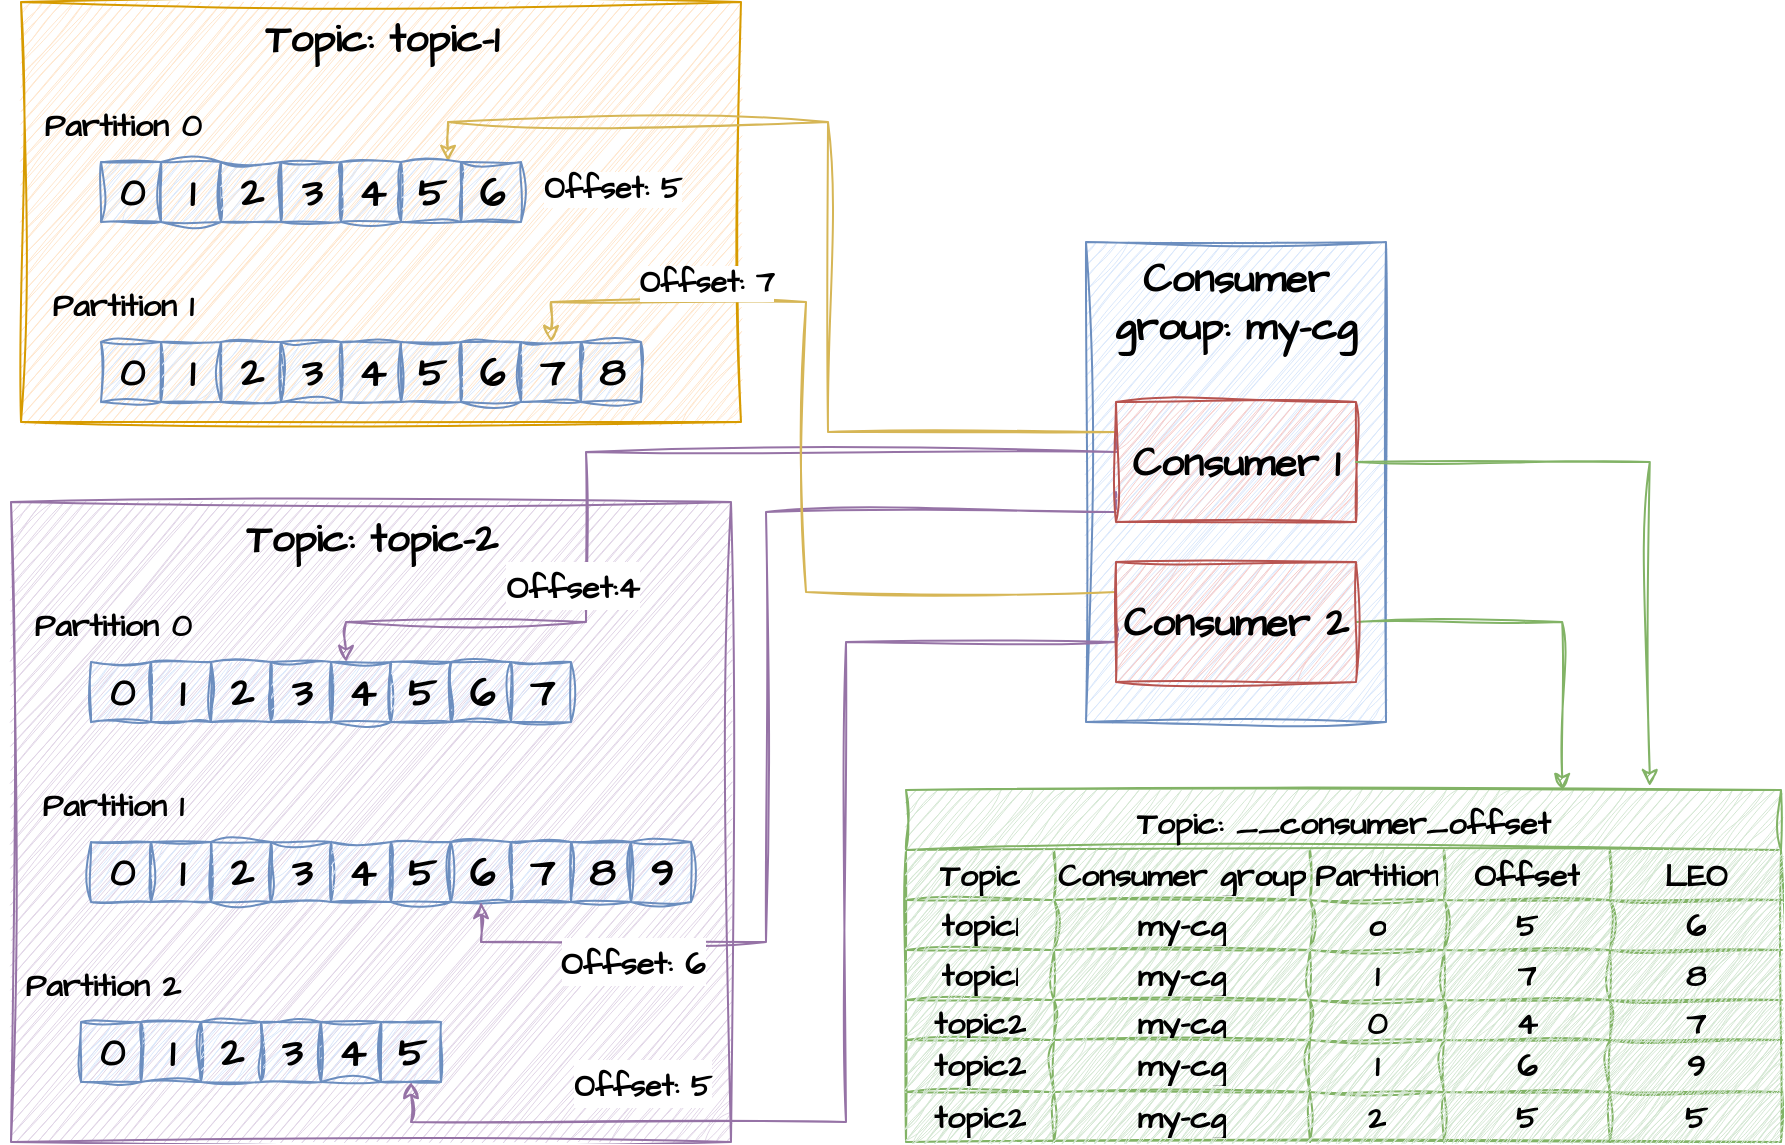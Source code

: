<mxfile version="22.0.0" type="device">
  <diagram name="Page-1" id="8maun3OdnB9sEVC38zEk">
    <mxGraphModel dx="2074" dy="1196" grid="1" gridSize="10" guides="1" tooltips="1" connect="1" arrows="1" fold="1" page="1" pageScale="1" pageWidth="827" pageHeight="1169" math="0" shadow="0">
      <root>
        <mxCell id="0" />
        <mxCell id="1" parent="0" />
        <mxCell id="EnYXdJwvCg1pcY_ZYm-A-79" value="&lt;b&gt;Topic: topic-1&lt;/b&gt;" style="rounded=0;whiteSpace=wrap;html=1;sketch=1;hachureGap=4;jiggle=2;curveFitting=1;fontFamily=Architects Daughter;fontSource=https%3A%2F%2Ffonts.googleapis.com%2Fcss%3Ffamily%3DArchitects%2BDaughter;fontSize=20;fillColor=#ffe6cc;strokeColor=#d79b00;verticalAlign=top;" parent="1" vertex="1">
          <mxGeometry x="67.5" y="10" width="360" height="210" as="geometry" />
        </mxCell>
        <mxCell id="EnYXdJwvCg1pcY_ZYm-A-47" value="&lt;b&gt;Topic: topic-2&lt;/b&gt;" style="rounded=0;whiteSpace=wrap;html=1;sketch=1;hachureGap=4;jiggle=2;curveFitting=1;fontFamily=Architects Daughter;fontSource=https%3A%2F%2Ffonts.googleapis.com%2Fcss%3Ffamily%3DArchitects%2BDaughter;fontSize=20;fillColor=#e1d5e7;strokeColor=#9673a6;verticalAlign=top;" parent="1" vertex="1">
          <mxGeometry x="62.5" y="260" width="360" height="320" as="geometry" />
        </mxCell>
        <mxCell id="EnYXdJwvCg1pcY_ZYm-A-1" value="0" style="rounded=0;whiteSpace=wrap;html=1;sketch=1;hachureGap=4;jiggle=2;curveFitting=1;fontFamily=Architects Daughter;fontSource=https%3A%2F%2Ffonts.googleapis.com%2Fcss%3Ffamily%3DArchitects%2BDaughter;fontSize=20;fontStyle=1;fillColor=#dae8fc;strokeColor=#6c8ebf;" parent="1" vertex="1">
          <mxGeometry x="102.5" y="340" width="30" height="30" as="geometry" />
        </mxCell>
        <mxCell id="EnYXdJwvCg1pcY_ZYm-A-2" value="1" style="rounded=0;whiteSpace=wrap;html=1;sketch=1;hachureGap=4;jiggle=2;curveFitting=1;fontFamily=Architects Daughter;fontSource=https%3A%2F%2Ffonts.googleapis.com%2Fcss%3Ffamily%3DArchitects%2BDaughter;fontSize=20;fontStyle=1;fillColor=#dae8fc;strokeColor=#6c8ebf;" parent="1" vertex="1">
          <mxGeometry x="132.5" y="340" width="30" height="30" as="geometry" />
        </mxCell>
        <mxCell id="EnYXdJwvCg1pcY_ZYm-A-3" value="2" style="rounded=0;whiteSpace=wrap;html=1;sketch=1;hachureGap=4;jiggle=2;curveFitting=1;fontFamily=Architects Daughter;fontSource=https%3A%2F%2Ffonts.googleapis.com%2Fcss%3Ffamily%3DArchitects%2BDaughter;fontSize=20;fontStyle=1;fillColor=#dae8fc;strokeColor=#6c8ebf;" parent="1" vertex="1">
          <mxGeometry x="162.5" y="340" width="30" height="30" as="geometry" />
        </mxCell>
        <mxCell id="EnYXdJwvCg1pcY_ZYm-A-4" value="3" style="rounded=0;whiteSpace=wrap;html=1;sketch=1;hachureGap=4;jiggle=2;curveFitting=1;fontFamily=Architects Daughter;fontSource=https%3A%2F%2Ffonts.googleapis.com%2Fcss%3Ffamily%3DArchitects%2BDaughter;fontSize=20;fontStyle=1;fillColor=#dae8fc;strokeColor=#6c8ebf;" parent="1" vertex="1">
          <mxGeometry x="192.5" y="340" width="30" height="30" as="geometry" />
        </mxCell>
        <mxCell id="EnYXdJwvCg1pcY_ZYm-A-5" value="4" style="rounded=0;whiteSpace=wrap;html=1;sketch=1;hachureGap=4;jiggle=2;curveFitting=1;fontFamily=Architects Daughter;fontSource=https%3A%2F%2Ffonts.googleapis.com%2Fcss%3Ffamily%3DArchitects%2BDaughter;fontSize=20;fontStyle=1;fillColor=#dae8fc;strokeColor=#6c8ebf;" parent="1" vertex="1">
          <mxGeometry x="222.5" y="340" width="30" height="30" as="geometry" />
        </mxCell>
        <mxCell id="EnYXdJwvCg1pcY_ZYm-A-6" value="5" style="rounded=0;whiteSpace=wrap;html=1;sketch=1;hachureGap=4;jiggle=2;curveFitting=1;fontFamily=Architects Daughter;fontSource=https%3A%2F%2Ffonts.googleapis.com%2Fcss%3Ffamily%3DArchitects%2BDaughter;fontSize=20;fontStyle=1;fillColor=#dae8fc;strokeColor=#6c8ebf;" parent="1" vertex="1">
          <mxGeometry x="252.5" y="340" width="30" height="30" as="geometry" />
        </mxCell>
        <mxCell id="EnYXdJwvCg1pcY_ZYm-A-7" value="6" style="rounded=0;whiteSpace=wrap;html=1;sketch=1;hachureGap=4;jiggle=2;curveFitting=1;fontFamily=Architects Daughter;fontSource=https%3A%2F%2Ffonts.googleapis.com%2Fcss%3Ffamily%3DArchitects%2BDaughter;fontSize=20;fontStyle=1;fillColor=#dae8fc;strokeColor=#6c8ebf;" parent="1" vertex="1">
          <mxGeometry x="282.5" y="340" width="30" height="30" as="geometry" />
        </mxCell>
        <mxCell id="EnYXdJwvCg1pcY_ZYm-A-8" value="7" style="rounded=0;whiteSpace=wrap;html=1;sketch=1;hachureGap=4;jiggle=2;curveFitting=1;fontFamily=Architects Daughter;fontSource=https%3A%2F%2Ffonts.googleapis.com%2Fcss%3Ffamily%3DArchitects%2BDaughter;fontSize=20;fontStyle=1;fillColor=#dae8fc;strokeColor=#6c8ebf;" parent="1" vertex="1">
          <mxGeometry x="312.5" y="340" width="30" height="30" as="geometry" />
        </mxCell>
        <mxCell id="EnYXdJwvCg1pcY_ZYm-A-9" value="&lt;font style=&quot;font-size: 16px;&quot;&gt;&lt;b&gt;Partition 0&lt;/b&gt;&lt;/font&gt;" style="text;html=1;align=center;verticalAlign=middle;resizable=0;points=[];autosize=1;strokeColor=none;fillColor=none;fontSize=20;fontFamily=Architects Daughter;" parent="1" vertex="1">
          <mxGeometry x="62.5" y="300" width="100" height="40" as="geometry" />
        </mxCell>
        <mxCell id="EnYXdJwvCg1pcY_ZYm-A-10" value="0" style="rounded=0;whiteSpace=wrap;html=1;sketch=1;hachureGap=4;jiggle=2;curveFitting=1;fontFamily=Architects Daughter;fontSource=https%3A%2F%2Ffonts.googleapis.com%2Fcss%3Ffamily%3DArchitects%2BDaughter;fontSize=20;fontStyle=1;fillColor=#dae8fc;strokeColor=#6c8ebf;" parent="1" vertex="1">
          <mxGeometry x="102.5" y="430" width="30" height="30" as="geometry" />
        </mxCell>
        <mxCell id="EnYXdJwvCg1pcY_ZYm-A-11" value="1" style="rounded=0;whiteSpace=wrap;html=1;sketch=1;hachureGap=4;jiggle=2;curveFitting=1;fontFamily=Architects Daughter;fontSource=https%3A%2F%2Ffonts.googleapis.com%2Fcss%3Ffamily%3DArchitects%2BDaughter;fontSize=20;fontStyle=1;fillColor=#dae8fc;strokeColor=#6c8ebf;" parent="1" vertex="1">
          <mxGeometry x="132.5" y="430" width="30" height="30" as="geometry" />
        </mxCell>
        <mxCell id="EnYXdJwvCg1pcY_ZYm-A-12" value="2" style="rounded=0;whiteSpace=wrap;html=1;sketch=1;hachureGap=4;jiggle=2;curveFitting=1;fontFamily=Architects Daughter;fontSource=https%3A%2F%2Ffonts.googleapis.com%2Fcss%3Ffamily%3DArchitects%2BDaughter;fontSize=20;fontStyle=1;fillColor=#dae8fc;strokeColor=#6c8ebf;" parent="1" vertex="1">
          <mxGeometry x="162.5" y="430" width="30" height="30" as="geometry" />
        </mxCell>
        <mxCell id="EnYXdJwvCg1pcY_ZYm-A-13" value="3" style="rounded=0;whiteSpace=wrap;html=1;sketch=1;hachureGap=4;jiggle=2;curveFitting=1;fontFamily=Architects Daughter;fontSource=https%3A%2F%2Ffonts.googleapis.com%2Fcss%3Ffamily%3DArchitects%2BDaughter;fontSize=20;fontStyle=1;fillColor=#dae8fc;strokeColor=#6c8ebf;" parent="1" vertex="1">
          <mxGeometry x="192.5" y="430" width="30" height="30" as="geometry" />
        </mxCell>
        <mxCell id="EnYXdJwvCg1pcY_ZYm-A-14" value="4" style="rounded=0;whiteSpace=wrap;html=1;sketch=1;hachureGap=4;jiggle=2;curveFitting=1;fontFamily=Architects Daughter;fontSource=https%3A%2F%2Ffonts.googleapis.com%2Fcss%3Ffamily%3DArchitects%2BDaughter;fontSize=20;fontStyle=1;fillColor=#dae8fc;strokeColor=#6c8ebf;" parent="1" vertex="1">
          <mxGeometry x="222.5" y="430" width="30" height="30" as="geometry" />
        </mxCell>
        <mxCell id="EnYXdJwvCg1pcY_ZYm-A-15" value="5" style="rounded=0;whiteSpace=wrap;html=1;sketch=1;hachureGap=4;jiggle=2;curveFitting=1;fontFamily=Architects Daughter;fontSource=https%3A%2F%2Ffonts.googleapis.com%2Fcss%3Ffamily%3DArchitects%2BDaughter;fontSize=20;fontStyle=1;fillColor=#dae8fc;strokeColor=#6c8ebf;" parent="1" vertex="1">
          <mxGeometry x="252.5" y="430" width="30" height="30" as="geometry" />
        </mxCell>
        <mxCell id="EnYXdJwvCg1pcY_ZYm-A-16" value="6" style="rounded=0;whiteSpace=wrap;html=1;sketch=1;hachureGap=4;jiggle=2;curveFitting=1;fontFamily=Architects Daughter;fontSource=https%3A%2F%2Ffonts.googleapis.com%2Fcss%3Ffamily%3DArchitects%2BDaughter;fontSize=20;fontStyle=1;fillColor=#dae8fc;strokeColor=#6c8ebf;" parent="1" vertex="1">
          <mxGeometry x="282.5" y="430" width="30" height="30" as="geometry" />
        </mxCell>
        <mxCell id="EnYXdJwvCg1pcY_ZYm-A-17" value="7" style="rounded=0;whiteSpace=wrap;html=1;sketch=1;hachureGap=4;jiggle=2;curveFitting=1;fontFamily=Architects Daughter;fontSource=https%3A%2F%2Ffonts.googleapis.com%2Fcss%3Ffamily%3DArchitects%2BDaughter;fontSize=20;fontStyle=1;fillColor=#dae8fc;strokeColor=#6c8ebf;" parent="1" vertex="1">
          <mxGeometry x="312.5" y="430" width="30" height="30" as="geometry" />
        </mxCell>
        <mxCell id="EnYXdJwvCg1pcY_ZYm-A-18" value="&lt;font style=&quot;font-size: 16px;&quot;&gt;&lt;b&gt;Partition 1&lt;/b&gt;&lt;/font&gt;" style="text;html=1;align=center;verticalAlign=middle;resizable=0;points=[];autosize=1;strokeColor=none;fillColor=none;fontSize=20;fontFamily=Architects Daughter;" parent="1" vertex="1">
          <mxGeometry x="67.5" y="390" width="90" height="40" as="geometry" />
        </mxCell>
        <mxCell id="EnYXdJwvCg1pcY_ZYm-A-28" value="8" style="rounded=0;whiteSpace=wrap;html=1;sketch=1;hachureGap=4;jiggle=2;curveFitting=1;fontFamily=Architects Daughter;fontSource=https%3A%2F%2Ffonts.googleapis.com%2Fcss%3Ffamily%3DArchitects%2BDaughter;fontSize=20;fontStyle=1;fillColor=#dae8fc;strokeColor=#6c8ebf;" parent="1" vertex="1">
          <mxGeometry x="342.5" y="430" width="30" height="30" as="geometry" />
        </mxCell>
        <mxCell id="EnYXdJwvCg1pcY_ZYm-A-29" value="9" style="rounded=0;whiteSpace=wrap;html=1;sketch=1;hachureGap=4;jiggle=2;curveFitting=1;fontFamily=Architects Daughter;fontSource=https%3A%2F%2Ffonts.googleapis.com%2Fcss%3Ffamily%3DArchitects%2BDaughter;fontSize=20;fontStyle=1;fillColor=#dae8fc;strokeColor=#6c8ebf;" parent="1" vertex="1">
          <mxGeometry x="372.5" y="430" width="30" height="30" as="geometry" />
        </mxCell>
        <mxCell id="EnYXdJwvCg1pcY_ZYm-A-30" value="0" style="rounded=0;whiteSpace=wrap;html=1;sketch=1;hachureGap=4;jiggle=2;curveFitting=1;fontFamily=Architects Daughter;fontSource=https%3A%2F%2Ffonts.googleapis.com%2Fcss%3Ffamily%3DArchitects%2BDaughter;fontSize=20;fontStyle=1;fillColor=#dae8fc;strokeColor=#6c8ebf;" parent="1" vertex="1">
          <mxGeometry x="97.5" y="520" width="30" height="30" as="geometry" />
        </mxCell>
        <mxCell id="EnYXdJwvCg1pcY_ZYm-A-31" value="1" style="rounded=0;whiteSpace=wrap;html=1;sketch=1;hachureGap=4;jiggle=2;curveFitting=1;fontFamily=Architects Daughter;fontSource=https%3A%2F%2Ffonts.googleapis.com%2Fcss%3Ffamily%3DArchitects%2BDaughter;fontSize=20;fontStyle=1;fillColor=#dae8fc;strokeColor=#6c8ebf;" parent="1" vertex="1">
          <mxGeometry x="127.5" y="520" width="30" height="30" as="geometry" />
        </mxCell>
        <mxCell id="EnYXdJwvCg1pcY_ZYm-A-32" value="2" style="rounded=0;whiteSpace=wrap;html=1;sketch=1;hachureGap=4;jiggle=2;curveFitting=1;fontFamily=Architects Daughter;fontSource=https%3A%2F%2Ffonts.googleapis.com%2Fcss%3Ffamily%3DArchitects%2BDaughter;fontSize=20;fontStyle=1;fillColor=#dae8fc;strokeColor=#6c8ebf;" parent="1" vertex="1">
          <mxGeometry x="157.5" y="520" width="30" height="30" as="geometry" />
        </mxCell>
        <mxCell id="EnYXdJwvCg1pcY_ZYm-A-33" value="3" style="rounded=0;whiteSpace=wrap;html=1;sketch=1;hachureGap=4;jiggle=2;curveFitting=1;fontFamily=Architects Daughter;fontSource=https%3A%2F%2Ffonts.googleapis.com%2Fcss%3Ffamily%3DArchitects%2BDaughter;fontSize=20;fontStyle=1;fillColor=#dae8fc;strokeColor=#6c8ebf;" parent="1" vertex="1">
          <mxGeometry x="187.5" y="520" width="30" height="30" as="geometry" />
        </mxCell>
        <mxCell id="EnYXdJwvCg1pcY_ZYm-A-34" value="4" style="rounded=0;whiteSpace=wrap;html=1;sketch=1;hachureGap=4;jiggle=2;curveFitting=1;fontFamily=Architects Daughter;fontSource=https%3A%2F%2Ffonts.googleapis.com%2Fcss%3Ffamily%3DArchitects%2BDaughter;fontSize=20;fontStyle=1;fillColor=#dae8fc;strokeColor=#6c8ebf;" parent="1" vertex="1">
          <mxGeometry x="217.5" y="520" width="30" height="30" as="geometry" />
        </mxCell>
        <mxCell id="EnYXdJwvCg1pcY_ZYm-A-35" value="5" style="rounded=0;whiteSpace=wrap;html=1;sketch=1;hachureGap=4;jiggle=2;curveFitting=1;fontFamily=Architects Daughter;fontSource=https%3A%2F%2Ffonts.googleapis.com%2Fcss%3Ffamily%3DArchitects%2BDaughter;fontSize=20;fontStyle=1;fillColor=#dae8fc;strokeColor=#6c8ebf;" parent="1" vertex="1">
          <mxGeometry x="247.5" y="520" width="30" height="30" as="geometry" />
        </mxCell>
        <mxCell id="EnYXdJwvCg1pcY_ZYm-A-38" value="&lt;font style=&quot;font-size: 16px;&quot;&gt;&lt;b&gt;Partition 2&lt;/b&gt;&lt;/font&gt;" style="text;html=1;align=center;verticalAlign=middle;resizable=0;points=[];autosize=1;strokeColor=none;fillColor=none;fontSize=20;fontFamily=Architects Daughter;" parent="1" vertex="1">
          <mxGeometry x="57.5" y="480" width="100" height="40" as="geometry" />
        </mxCell>
        <mxCell id="EnYXdJwvCg1pcY_ZYm-A-41" value="&lt;b&gt;&lt;font style=&quot;font-size: 20px;&quot;&gt;Consumer group: my-cg&lt;/font&gt;&lt;/b&gt;" style="rounded=0;whiteSpace=wrap;html=1;sketch=1;hachureGap=4;jiggle=2;curveFitting=1;fontFamily=Architects Daughter;fontSource=https%3A%2F%2Ffonts.googleapis.com%2Fcss%3Ffamily%3DArchitects%2BDaughter;fontSize=20;fillColor=#dae8fc;strokeColor=#6c8ebf;verticalAlign=top;" parent="1" vertex="1">
          <mxGeometry x="600" y="130" width="150" height="240" as="geometry" />
        </mxCell>
        <mxCell id="EnYXdJwvCg1pcY_ZYm-A-44" style="edgeStyle=orthogonalEdgeStyle;rounded=0;sketch=1;hachureGap=4;jiggle=2;curveFitting=1;orthogonalLoop=1;jettySize=auto;html=1;exitX=0;exitY=0.25;exitDx=0;exitDy=0;entryX=0.25;entryY=0;entryDx=0;entryDy=0;fontFamily=Architects Daughter;fontSource=https%3A%2F%2Ffonts.googleapis.com%2Fcss%3Ffamily%3DArchitects%2BDaughter;fontSize=16;fillColor=#e1d5e7;strokeColor=#9673a6;" parent="1" source="EnYXdJwvCg1pcY_ZYm-A-42" target="EnYXdJwvCg1pcY_ZYm-A-5" edge="1">
          <mxGeometry relative="1" as="geometry">
            <Array as="points">
              <mxPoint x="350" y="235" />
              <mxPoint x="350" y="320" />
              <mxPoint x="230" y="320" />
            </Array>
          </mxGeometry>
        </mxCell>
        <mxCell id="EnYXdJwvCg1pcY_ZYm-A-48" value="&lt;b&gt;&lt;font style=&quot;font-size: 16px;&quot;&gt;Offset:4&lt;/font&gt;&lt;/b&gt;" style="edgeLabel;html=1;align=center;verticalAlign=middle;resizable=0;points=[];fontSize=20;fontFamily=Architects Daughter;" parent="EnYXdJwvCg1pcY_ZYm-A-44" vertex="1" connectable="0">
          <mxGeometry x="0.33" y="2" relative="1" as="geometry">
            <mxPoint x="-9" y="8" as="offset" />
          </mxGeometry>
        </mxCell>
        <mxCell id="EnYXdJwvCg1pcY_ZYm-A-45" style="edgeStyle=orthogonalEdgeStyle;rounded=0;sketch=1;hachureGap=4;jiggle=2;curveFitting=1;orthogonalLoop=1;jettySize=auto;html=1;exitX=0;exitY=0.75;exitDx=0;exitDy=0;entryX=0.5;entryY=1;entryDx=0;entryDy=0;fontFamily=Architects Daughter;fontSource=https%3A%2F%2Ffonts.googleapis.com%2Fcss%3Ffamily%3DArchitects%2BDaughter;fontSize=16;fillColor=#e1d5e7;strokeColor=#9673a6;" parent="1" source="EnYXdJwvCg1pcY_ZYm-A-42" target="EnYXdJwvCg1pcY_ZYm-A-16" edge="1">
          <mxGeometry relative="1" as="geometry">
            <Array as="points">
              <mxPoint x="440" y="265" />
              <mxPoint x="440" y="480" />
              <mxPoint x="298" y="480" />
            </Array>
          </mxGeometry>
        </mxCell>
        <mxCell id="EnYXdJwvCg1pcY_ZYm-A-49" value="&lt;b&gt;&lt;font style=&quot;font-size: 16px;&quot;&gt;Offset: 6&lt;/font&gt;&lt;/b&gt;" style="edgeLabel;html=1;align=center;verticalAlign=middle;resizable=0;points=[];fontSize=20;fontFamily=Architects Daughter;" parent="EnYXdJwvCg1pcY_ZYm-A-45" vertex="1" connectable="0">
          <mxGeometry x="0.294" y="-1" relative="1" as="geometry">
            <mxPoint x="-66" y="45" as="offset" />
          </mxGeometry>
        </mxCell>
        <mxCell id="EnYXdJwvCg1pcY_ZYm-A-114" style="edgeStyle=orthogonalEdgeStyle;rounded=0;sketch=1;hachureGap=4;jiggle=2;curveFitting=1;orthogonalLoop=1;jettySize=auto;html=1;exitX=0;exitY=0.25;exitDx=0;exitDy=0;entryX=0.75;entryY=0;entryDx=0;entryDy=0;fontFamily=Architects Daughter;fontSource=https%3A%2F%2Ffonts.googleapis.com%2Fcss%3Ffamily%3DArchitects%2BDaughter;fontSize=16;fillColor=#fff2cc;strokeColor=#d6b656;" parent="1" edge="1" source="EnYXdJwvCg1pcY_ZYm-A-42">
          <mxGeometry relative="1" as="geometry">
            <mxPoint x="536" y="225" as="sourcePoint" />
            <mxPoint x="281" y="90" as="targetPoint" />
            <Array as="points">
              <mxPoint x="471" y="225" />
              <mxPoint x="471" y="70" />
              <mxPoint x="281" y="70" />
            </Array>
          </mxGeometry>
        </mxCell>
        <mxCell id="EnYXdJwvCg1pcY_ZYm-A-118" value="Offset: 5" style="edgeLabel;html=1;align=center;verticalAlign=middle;resizable=0;points=[];fontSize=15;fontFamily=Architects Daughter;fontStyle=1" parent="EnYXdJwvCg1pcY_ZYm-A-114" vertex="1" connectable="0">
          <mxGeometry x="-0.074" y="-1" relative="1" as="geometry">
            <mxPoint x="-109" y="-31" as="offset" />
          </mxGeometry>
        </mxCell>
        <mxCell id="EnYXdJwvCg1pcY_ZYm-A-42" value="&lt;b&gt;Consumer 1&lt;/b&gt;" style="rounded=0;whiteSpace=wrap;html=1;sketch=1;hachureGap=4;jiggle=2;curveFitting=1;fontFamily=Architects Daughter;fontSource=https%3A%2F%2Ffonts.googleapis.com%2Fcss%3Ffamily%3DArchitects%2BDaughter;fontSize=20;fillColor=#f8cecc;strokeColor=#b85450;" parent="1" vertex="1">
          <mxGeometry x="615" y="210" width="120" height="60" as="geometry" />
        </mxCell>
        <mxCell id="EnYXdJwvCg1pcY_ZYm-A-110" style="edgeStyle=orthogonalEdgeStyle;rounded=0;sketch=1;hachureGap=4;jiggle=2;curveFitting=1;orthogonalLoop=1;jettySize=auto;html=1;exitX=0;exitY=0.5;exitDx=0;exitDy=0;entryX=0.5;entryY=1;entryDx=0;entryDy=0;fontFamily=Architects Daughter;fontSource=https%3A%2F%2Ffonts.googleapis.com%2Fcss%3Ffamily%3DArchitects%2BDaughter;fontSize=16;fillColor=#e1d5e7;strokeColor=#9673a6;" parent="1" source="EnYXdJwvCg1pcY_ZYm-A-43" target="EnYXdJwvCg1pcY_ZYm-A-35" edge="1">
          <mxGeometry relative="1" as="geometry">
            <Array as="points">
              <mxPoint x="480" y="330" />
              <mxPoint x="480" y="570" />
              <mxPoint x="263" y="570" />
            </Array>
          </mxGeometry>
        </mxCell>
        <mxCell id="EnYXdJwvCg1pcY_ZYm-A-111" value="&lt;b&gt;&lt;font style=&quot;font-size: 15px;&quot;&gt;Offset: 5&lt;/font&gt;&lt;/b&gt;" style="edgeLabel;html=1;align=center;verticalAlign=middle;resizable=0;points=[];fontSize=20;fontFamily=Architects Daughter;" parent="EnYXdJwvCg1pcY_ZYm-A-110" vertex="1" connectable="0">
          <mxGeometry x="0.179" y="1" relative="1" as="geometry">
            <mxPoint x="-103" y="-2" as="offset" />
          </mxGeometry>
        </mxCell>
        <mxCell id="EnYXdJwvCg1pcY_ZYm-A-115" style="edgeStyle=orthogonalEdgeStyle;rounded=0;sketch=1;hachureGap=4;jiggle=2;curveFitting=1;orthogonalLoop=1;jettySize=auto;html=1;exitX=0;exitY=0.25;exitDx=0;exitDy=0;entryX=0.5;entryY=0;entryDx=0;entryDy=0;fontFamily=Architects Daughter;fontSource=https%3A%2F%2Ffonts.googleapis.com%2Fcss%3Ffamily%3DArchitects%2BDaughter;fontSize=16;fillColor=#fff2cc;strokeColor=#d6b656;" parent="1" source="EnYXdJwvCg1pcY_ZYm-A-43" target="EnYXdJwvCg1pcY_ZYm-A-96" edge="1">
          <mxGeometry relative="1" as="geometry">
            <Array as="points">
              <mxPoint x="460" y="305" />
              <mxPoint x="460" y="160" />
              <mxPoint x="333" y="160" />
            </Array>
          </mxGeometry>
        </mxCell>
        <mxCell id="EnYXdJwvCg1pcY_ZYm-A-117" value="Offset: 7" style="edgeLabel;html=1;align=center;verticalAlign=middle;resizable=0;points=[];fontSize=15;fontFamily=Architects Daughter;fontStyle=1" parent="EnYXdJwvCg1pcY_ZYm-A-115" vertex="1" connectable="0">
          <mxGeometry x="0.453" relative="1" as="geometry">
            <mxPoint x="-25" y="-10" as="offset" />
          </mxGeometry>
        </mxCell>
        <mxCell id="I7YMkd2N8413RYug0jk2-3" style="edgeStyle=orthogonalEdgeStyle;rounded=0;sketch=1;hachureGap=4;jiggle=2;curveFitting=1;orthogonalLoop=1;jettySize=auto;html=1;exitX=1;exitY=0.5;exitDx=0;exitDy=0;entryX=0.75;entryY=0;entryDx=0;entryDy=0;fontFamily=Architects Daughter;fontSource=https%3A%2F%2Ffonts.googleapis.com%2Fcss%3Ffamily%3DArchitects%2BDaughter;fontSize=16;fillColor=#d5e8d4;strokeColor=#82b366;" edge="1" parent="1" source="EnYXdJwvCg1pcY_ZYm-A-43" target="EnYXdJwvCg1pcY_ZYm-A-51">
          <mxGeometry relative="1" as="geometry" />
        </mxCell>
        <mxCell id="EnYXdJwvCg1pcY_ZYm-A-43" value="&lt;b&gt;Consumer 2&lt;/b&gt;" style="rounded=0;whiteSpace=wrap;html=1;sketch=1;hachureGap=4;jiggle=2;curveFitting=1;fontFamily=Architects Daughter;fontSource=https%3A%2F%2Ffonts.googleapis.com%2Fcss%3Ffamily%3DArchitects%2BDaughter;fontSize=20;fillColor=#f8cecc;strokeColor=#b85450;" parent="1" vertex="1">
          <mxGeometry x="615" y="290" width="120" height="60" as="geometry" />
        </mxCell>
        <mxCell id="EnYXdJwvCg1pcY_ZYm-A-51" value="Topic: __consumer_offset" style="shape=table;startSize=30;container=1;collapsible=0;childLayout=tableLayout;strokeColor=#82b366;fontSize=16;sketch=1;hachureGap=4;jiggle=2;curveFitting=1;fontFamily=Architects Daughter;fontSource=https%3A%2F%2Ffonts.googleapis.com%2Fcss%3Ffamily%3DArchitects%2BDaughter;fillColor=#d5e8d4;fontStyle=1" parent="1" vertex="1">
          <mxGeometry x="510" y="404" width="437.5" height="176" as="geometry" />
        </mxCell>
        <mxCell id="EnYXdJwvCg1pcY_ZYm-A-52" value="" style="shape=tableRow;horizontal=0;startSize=0;swimlaneHead=0;swimlaneBody=0;strokeColor=#82b366;top=0;left=0;bottom=0;right=0;collapsible=0;dropTarget=0;fillColor=#d5e8d4;points=[[0,0.5],[1,0.5]];portConstraint=eastwest;fontSize=16;sketch=1;hachureGap=4;jiggle=2;curveFitting=1;fontFamily=Architects Daughter;fontSource=https%3A%2F%2Ffonts.googleapis.com%2Fcss%3Ffamily%3DArchitects%2BDaughter;fontStyle=1" parent="EnYXdJwvCg1pcY_ZYm-A-51" vertex="1">
          <mxGeometry y="30" width="437.5" height="25" as="geometry" />
        </mxCell>
        <mxCell id="EnYXdJwvCg1pcY_ZYm-A-53" value="Topic" style="shape=partialRectangle;html=1;whiteSpace=wrap;connectable=0;strokeColor=#82b366;overflow=hidden;fillColor=#d5e8d4;top=0;left=0;bottom=0;right=0;pointerEvents=1;fontSize=16;sketch=1;hachureGap=4;jiggle=2;curveFitting=1;fontFamily=Architects Daughter;fontSource=https%3A%2F%2Ffonts.googleapis.com%2Fcss%3Ffamily%3DArchitects%2BDaughter;fontStyle=1" parent="EnYXdJwvCg1pcY_ZYm-A-52" vertex="1">
          <mxGeometry width="74" height="25" as="geometry">
            <mxRectangle width="74" height="25" as="alternateBounds" />
          </mxGeometry>
        </mxCell>
        <mxCell id="EnYXdJwvCg1pcY_ZYm-A-54" value="Consumer group" style="shape=partialRectangle;html=1;whiteSpace=wrap;connectable=0;strokeColor=#82b366;overflow=hidden;fillColor=#d5e8d4;top=0;left=0;bottom=0;right=0;pointerEvents=1;fontSize=16;sketch=1;hachureGap=4;jiggle=2;curveFitting=1;fontFamily=Architects Daughter;fontSource=https%3A%2F%2Ffonts.googleapis.com%2Fcss%3Ffamily%3DArchitects%2BDaughter;fontStyle=1" parent="EnYXdJwvCg1pcY_ZYm-A-52" vertex="1">
          <mxGeometry x="74" width="128" height="25" as="geometry">
            <mxRectangle width="128" height="25" as="alternateBounds" />
          </mxGeometry>
        </mxCell>
        <mxCell id="EnYXdJwvCg1pcY_ZYm-A-55" value="Partition" style="shape=partialRectangle;html=1;whiteSpace=wrap;connectable=0;strokeColor=#82b366;overflow=hidden;fillColor=#d5e8d4;top=0;left=0;bottom=0;right=0;pointerEvents=1;fontSize=16;sketch=1;hachureGap=4;jiggle=2;curveFitting=1;fontFamily=Architects Daughter;fontSource=https%3A%2F%2Ffonts.googleapis.com%2Fcss%3Ffamily%3DArchitects%2BDaughter;fontStyle=1" parent="EnYXdJwvCg1pcY_ZYm-A-52" vertex="1">
          <mxGeometry x="202" width="67" height="25" as="geometry">
            <mxRectangle width="67" height="25" as="alternateBounds" />
          </mxGeometry>
        </mxCell>
        <mxCell id="EnYXdJwvCg1pcY_ZYm-A-65" value="Offset" style="shape=partialRectangle;html=1;whiteSpace=wrap;connectable=0;strokeColor=#82b366;overflow=hidden;fillColor=#d5e8d4;top=0;left=0;bottom=0;right=0;pointerEvents=1;fontSize=16;sketch=1;hachureGap=4;jiggle=2;curveFitting=1;fontFamily=Architects Daughter;fontSource=https%3A%2F%2Ffonts.googleapis.com%2Fcss%3Ffamily%3DArchitects%2BDaughter;fontStyle=1" parent="EnYXdJwvCg1pcY_ZYm-A-52" vertex="1">
          <mxGeometry x="269" width="83" height="25" as="geometry">
            <mxRectangle width="83" height="25" as="alternateBounds" />
          </mxGeometry>
        </mxCell>
        <mxCell id="EnYXdJwvCg1pcY_ZYm-A-129" value="LEO" style="shape=partialRectangle;html=1;whiteSpace=wrap;connectable=0;strokeColor=#82b366;overflow=hidden;fillColor=#d5e8d4;top=0;left=0;bottom=0;right=0;pointerEvents=1;fontSize=16;sketch=1;hachureGap=4;jiggle=2;curveFitting=1;fontFamily=Architects Daughter;fontSource=https%3A%2F%2Ffonts.googleapis.com%2Fcss%3Ffamily%3DArchitects%2BDaughter;fontStyle=1" parent="EnYXdJwvCg1pcY_ZYm-A-52" vertex="1">
          <mxGeometry x="352" width="86" height="25" as="geometry">
            <mxRectangle width="86" height="25" as="alternateBounds" />
          </mxGeometry>
        </mxCell>
        <mxCell id="EnYXdJwvCg1pcY_ZYm-A-56" value="" style="shape=tableRow;horizontal=0;startSize=0;swimlaneHead=0;swimlaneBody=0;strokeColor=#82b366;top=0;left=0;bottom=0;right=0;collapsible=0;dropTarget=0;fillColor=#d5e8d4;points=[[0,0.5],[1,0.5]];portConstraint=eastwest;fontSize=16;sketch=1;hachureGap=4;jiggle=2;curveFitting=1;fontFamily=Architects Daughter;fontSource=https%3A%2F%2Ffonts.googleapis.com%2Fcss%3Ffamily%3DArchitects%2BDaughter;fontStyle=1" parent="EnYXdJwvCg1pcY_ZYm-A-51" vertex="1">
          <mxGeometry y="55" width="437.5" height="25" as="geometry" />
        </mxCell>
        <mxCell id="EnYXdJwvCg1pcY_ZYm-A-57" value="topic1" style="shape=partialRectangle;html=1;whiteSpace=wrap;connectable=0;strokeColor=#82b366;overflow=hidden;fillColor=#d5e8d4;top=0;left=0;bottom=0;right=0;pointerEvents=1;fontSize=16;sketch=1;hachureGap=4;jiggle=2;curveFitting=1;fontFamily=Architects Daughter;fontSource=https%3A%2F%2Ffonts.googleapis.com%2Fcss%3Ffamily%3DArchitects%2BDaughter;fontStyle=1" parent="EnYXdJwvCg1pcY_ZYm-A-56" vertex="1">
          <mxGeometry width="74" height="25" as="geometry">
            <mxRectangle width="74" height="25" as="alternateBounds" />
          </mxGeometry>
        </mxCell>
        <mxCell id="EnYXdJwvCg1pcY_ZYm-A-58" value="my-cg" style="shape=partialRectangle;html=1;whiteSpace=wrap;connectable=0;strokeColor=#82b366;overflow=hidden;fillColor=#d5e8d4;top=0;left=0;bottom=0;right=0;pointerEvents=1;fontSize=16;sketch=1;hachureGap=4;jiggle=2;curveFitting=1;fontFamily=Architects Daughter;fontSource=https%3A%2F%2Ffonts.googleapis.com%2Fcss%3Ffamily%3DArchitects%2BDaughter;fontStyle=1" parent="EnYXdJwvCg1pcY_ZYm-A-56" vertex="1">
          <mxGeometry x="74" width="128" height="25" as="geometry">
            <mxRectangle width="128" height="25" as="alternateBounds" />
          </mxGeometry>
        </mxCell>
        <mxCell id="EnYXdJwvCg1pcY_ZYm-A-59" value="o" style="shape=partialRectangle;html=1;whiteSpace=wrap;connectable=0;strokeColor=#82b366;overflow=hidden;fillColor=#d5e8d4;top=0;left=0;bottom=0;right=0;pointerEvents=1;fontSize=16;sketch=1;hachureGap=4;jiggle=2;curveFitting=1;fontFamily=Architects Daughter;fontSource=https%3A%2F%2Ffonts.googleapis.com%2Fcss%3Ffamily%3DArchitects%2BDaughter;fontStyle=1" parent="EnYXdJwvCg1pcY_ZYm-A-56" vertex="1">
          <mxGeometry x="202" width="67" height="25" as="geometry">
            <mxRectangle width="67" height="25" as="alternateBounds" />
          </mxGeometry>
        </mxCell>
        <mxCell id="EnYXdJwvCg1pcY_ZYm-A-66" value="5" style="shape=partialRectangle;html=1;whiteSpace=wrap;connectable=0;strokeColor=#82b366;overflow=hidden;fillColor=#d5e8d4;top=0;left=0;bottom=0;right=0;pointerEvents=1;fontSize=16;sketch=1;hachureGap=4;jiggle=2;curveFitting=1;fontFamily=Architects Daughter;fontSource=https%3A%2F%2Ffonts.googleapis.com%2Fcss%3Ffamily%3DArchitects%2BDaughter;fontStyle=1" parent="EnYXdJwvCg1pcY_ZYm-A-56" vertex="1">
          <mxGeometry x="269" width="83" height="25" as="geometry">
            <mxRectangle width="83" height="25" as="alternateBounds" />
          </mxGeometry>
        </mxCell>
        <mxCell id="EnYXdJwvCg1pcY_ZYm-A-130" value="6" style="shape=partialRectangle;html=1;whiteSpace=wrap;connectable=0;strokeColor=#82b366;overflow=hidden;fillColor=#d5e8d4;top=0;left=0;bottom=0;right=0;pointerEvents=1;fontSize=16;sketch=1;hachureGap=4;jiggle=2;curveFitting=1;fontFamily=Architects Daughter;fontSource=https%3A%2F%2Ffonts.googleapis.com%2Fcss%3Ffamily%3DArchitects%2BDaughter;fontStyle=1" parent="EnYXdJwvCg1pcY_ZYm-A-56" vertex="1">
          <mxGeometry x="352" width="86" height="25" as="geometry">
            <mxRectangle width="86" height="25" as="alternateBounds" />
          </mxGeometry>
        </mxCell>
        <mxCell id="EnYXdJwvCg1pcY_ZYm-A-60" value="" style="shape=tableRow;horizontal=0;startSize=0;swimlaneHead=0;swimlaneBody=0;strokeColor=#82b366;top=0;left=0;bottom=0;right=0;collapsible=0;dropTarget=0;fillColor=#d5e8d4;points=[[0,0.5],[1,0.5]];portConstraint=eastwest;fontSize=16;sketch=1;hachureGap=4;jiggle=2;curveFitting=1;fontFamily=Architects Daughter;fontSource=https%3A%2F%2Ffonts.googleapis.com%2Fcss%3Ffamily%3DArchitects%2BDaughter;fontStyle=1" parent="EnYXdJwvCg1pcY_ZYm-A-51" vertex="1">
          <mxGeometry y="80" width="437.5" height="25" as="geometry" />
        </mxCell>
        <mxCell id="EnYXdJwvCg1pcY_ZYm-A-61" value="topic1" style="shape=partialRectangle;html=1;whiteSpace=wrap;connectable=0;strokeColor=#82b366;overflow=hidden;fillColor=#d5e8d4;top=0;left=0;bottom=0;right=0;pointerEvents=1;fontSize=16;sketch=1;hachureGap=4;jiggle=2;curveFitting=1;fontFamily=Architects Daughter;fontSource=https%3A%2F%2Ffonts.googleapis.com%2Fcss%3Ffamily%3DArchitects%2BDaughter;fontStyle=1" parent="EnYXdJwvCg1pcY_ZYm-A-60" vertex="1">
          <mxGeometry width="74" height="25" as="geometry">
            <mxRectangle width="74" height="25" as="alternateBounds" />
          </mxGeometry>
        </mxCell>
        <mxCell id="EnYXdJwvCg1pcY_ZYm-A-62" value="my-cg" style="shape=partialRectangle;html=1;whiteSpace=wrap;connectable=0;strokeColor=#82b366;overflow=hidden;fillColor=#d5e8d4;top=0;left=0;bottom=0;right=0;pointerEvents=1;fontSize=16;sketch=1;hachureGap=4;jiggle=2;curveFitting=1;fontFamily=Architects Daughter;fontSource=https%3A%2F%2Ffonts.googleapis.com%2Fcss%3Ffamily%3DArchitects%2BDaughter;fontStyle=1" parent="EnYXdJwvCg1pcY_ZYm-A-60" vertex="1">
          <mxGeometry x="74" width="128" height="25" as="geometry">
            <mxRectangle width="128" height="25" as="alternateBounds" />
          </mxGeometry>
        </mxCell>
        <mxCell id="EnYXdJwvCg1pcY_ZYm-A-63" value="1" style="shape=partialRectangle;html=1;whiteSpace=wrap;connectable=0;strokeColor=#82b366;overflow=hidden;fillColor=#d5e8d4;top=0;left=0;bottom=0;right=0;pointerEvents=1;fontSize=16;sketch=1;hachureGap=4;jiggle=2;curveFitting=1;fontFamily=Architects Daughter;fontSource=https%3A%2F%2Ffonts.googleapis.com%2Fcss%3Ffamily%3DArchitects%2BDaughter;fontStyle=1" parent="EnYXdJwvCg1pcY_ZYm-A-60" vertex="1">
          <mxGeometry x="202" width="67" height="25" as="geometry">
            <mxRectangle width="67" height="25" as="alternateBounds" />
          </mxGeometry>
        </mxCell>
        <mxCell id="EnYXdJwvCg1pcY_ZYm-A-67" value="7" style="shape=partialRectangle;html=1;whiteSpace=wrap;connectable=0;strokeColor=#82b366;overflow=hidden;fillColor=#d5e8d4;top=0;left=0;bottom=0;right=0;pointerEvents=1;fontSize=16;sketch=1;hachureGap=4;jiggle=2;curveFitting=1;fontFamily=Architects Daughter;fontSource=https%3A%2F%2Ffonts.googleapis.com%2Fcss%3Ffamily%3DArchitects%2BDaughter;fontStyle=1" parent="EnYXdJwvCg1pcY_ZYm-A-60" vertex="1">
          <mxGeometry x="269" width="83" height="25" as="geometry">
            <mxRectangle width="83" height="25" as="alternateBounds" />
          </mxGeometry>
        </mxCell>
        <mxCell id="EnYXdJwvCg1pcY_ZYm-A-131" value="8" style="shape=partialRectangle;html=1;whiteSpace=wrap;connectable=0;strokeColor=#82b366;overflow=hidden;fillColor=#d5e8d4;top=0;left=0;bottom=0;right=0;pointerEvents=1;fontSize=16;sketch=1;hachureGap=4;jiggle=2;curveFitting=1;fontFamily=Architects Daughter;fontSource=https%3A%2F%2Ffonts.googleapis.com%2Fcss%3Ffamily%3DArchitects%2BDaughter;fontStyle=1" parent="EnYXdJwvCg1pcY_ZYm-A-60" vertex="1">
          <mxGeometry x="352" width="86" height="25" as="geometry">
            <mxRectangle width="86" height="25" as="alternateBounds" />
          </mxGeometry>
        </mxCell>
        <mxCell id="EnYXdJwvCg1pcY_ZYm-A-73" style="shape=tableRow;horizontal=0;startSize=0;swimlaneHead=0;swimlaneBody=0;strokeColor=#82b366;top=0;left=0;bottom=0;right=0;collapsible=0;dropTarget=0;fillColor=#d5e8d4;points=[[0,0.5],[1,0.5]];portConstraint=eastwest;fontSize=16;sketch=1;hachureGap=4;jiggle=2;curveFitting=1;fontFamily=Architects Daughter;fontSource=https%3A%2F%2Ffonts.googleapis.com%2Fcss%3Ffamily%3DArchitects%2BDaughter;fontStyle=1" parent="EnYXdJwvCg1pcY_ZYm-A-51" vertex="1">
          <mxGeometry y="105" width="437.5" height="20" as="geometry" />
        </mxCell>
        <mxCell id="EnYXdJwvCg1pcY_ZYm-A-74" value="topic2" style="shape=partialRectangle;html=1;whiteSpace=wrap;connectable=0;strokeColor=#82b366;overflow=hidden;fillColor=#d5e8d4;top=0;left=0;bottom=0;right=0;pointerEvents=1;fontSize=16;sketch=1;hachureGap=4;jiggle=2;curveFitting=1;fontFamily=Architects Daughter;fontSource=https%3A%2F%2Ffonts.googleapis.com%2Fcss%3Ffamily%3DArchitects%2BDaughter;fontStyle=1" parent="EnYXdJwvCg1pcY_ZYm-A-73" vertex="1">
          <mxGeometry width="74" height="20" as="geometry">
            <mxRectangle width="74" height="20" as="alternateBounds" />
          </mxGeometry>
        </mxCell>
        <mxCell id="EnYXdJwvCg1pcY_ZYm-A-75" value="my-cg" style="shape=partialRectangle;html=1;whiteSpace=wrap;connectable=0;strokeColor=#82b366;overflow=hidden;fillColor=#d5e8d4;top=0;left=0;bottom=0;right=0;pointerEvents=1;fontSize=16;sketch=1;hachureGap=4;jiggle=2;curveFitting=1;fontFamily=Architects Daughter;fontSource=https%3A%2F%2Ffonts.googleapis.com%2Fcss%3Ffamily%3DArchitects%2BDaughter;fontStyle=1" parent="EnYXdJwvCg1pcY_ZYm-A-73" vertex="1">
          <mxGeometry x="74" width="128" height="20" as="geometry">
            <mxRectangle width="128" height="20" as="alternateBounds" />
          </mxGeometry>
        </mxCell>
        <mxCell id="EnYXdJwvCg1pcY_ZYm-A-76" value="0" style="shape=partialRectangle;html=1;whiteSpace=wrap;connectable=0;strokeColor=#82b366;overflow=hidden;fillColor=#d5e8d4;top=0;left=0;bottom=0;right=0;pointerEvents=1;fontSize=16;sketch=1;hachureGap=4;jiggle=2;curveFitting=1;fontFamily=Architects Daughter;fontSource=https%3A%2F%2Ffonts.googleapis.com%2Fcss%3Ffamily%3DArchitects%2BDaughter;fontStyle=1" parent="EnYXdJwvCg1pcY_ZYm-A-73" vertex="1">
          <mxGeometry x="202" width="67" height="20" as="geometry">
            <mxRectangle width="67" height="20" as="alternateBounds" />
          </mxGeometry>
        </mxCell>
        <mxCell id="EnYXdJwvCg1pcY_ZYm-A-77" value="4" style="shape=partialRectangle;html=1;whiteSpace=wrap;connectable=0;strokeColor=#82b366;overflow=hidden;fillColor=#d5e8d4;top=0;left=0;bottom=0;right=0;pointerEvents=1;fontSize=16;sketch=1;hachureGap=4;jiggle=2;curveFitting=1;fontFamily=Architects Daughter;fontSource=https%3A%2F%2Ffonts.googleapis.com%2Fcss%3Ffamily%3DArchitects%2BDaughter;fontStyle=1" parent="EnYXdJwvCg1pcY_ZYm-A-73" vertex="1">
          <mxGeometry x="269" width="83" height="20" as="geometry">
            <mxRectangle width="83" height="20" as="alternateBounds" />
          </mxGeometry>
        </mxCell>
        <mxCell id="EnYXdJwvCg1pcY_ZYm-A-132" value="7" style="shape=partialRectangle;html=1;whiteSpace=wrap;connectable=0;strokeColor=#82b366;overflow=hidden;fillColor=#d5e8d4;top=0;left=0;bottom=0;right=0;pointerEvents=1;fontSize=16;sketch=1;hachureGap=4;jiggle=2;curveFitting=1;fontFamily=Architects Daughter;fontSource=https%3A%2F%2Ffonts.googleapis.com%2Fcss%3Ffamily%3DArchitects%2BDaughter;fontStyle=1" parent="EnYXdJwvCg1pcY_ZYm-A-73" vertex="1">
          <mxGeometry x="352" width="86" height="20" as="geometry">
            <mxRectangle width="86" height="20" as="alternateBounds" />
          </mxGeometry>
        </mxCell>
        <mxCell id="EnYXdJwvCg1pcY_ZYm-A-124" style="shape=tableRow;horizontal=0;startSize=0;swimlaneHead=0;swimlaneBody=0;strokeColor=#82b366;top=0;left=0;bottom=0;right=0;collapsible=0;dropTarget=0;fillColor=#d5e8d4;points=[[0,0.5],[1,0.5]];portConstraint=eastwest;fontSize=16;sketch=1;hachureGap=4;jiggle=2;curveFitting=1;fontFamily=Architects Daughter;fontSource=https%3A%2F%2Ffonts.googleapis.com%2Fcss%3Ffamily%3DArchitects%2BDaughter;fontStyle=1" parent="EnYXdJwvCg1pcY_ZYm-A-51" vertex="1">
          <mxGeometry y="125" width="437.5" height="26" as="geometry" />
        </mxCell>
        <mxCell id="EnYXdJwvCg1pcY_ZYm-A-125" value="topic2" style="shape=partialRectangle;html=1;whiteSpace=wrap;connectable=0;strokeColor=#82b366;overflow=hidden;fillColor=#d5e8d4;top=0;left=0;bottom=0;right=0;pointerEvents=1;fontSize=16;sketch=1;hachureGap=4;jiggle=2;curveFitting=1;fontFamily=Architects Daughter;fontSource=https%3A%2F%2Ffonts.googleapis.com%2Fcss%3Ffamily%3DArchitects%2BDaughter;fontStyle=1" parent="EnYXdJwvCg1pcY_ZYm-A-124" vertex="1">
          <mxGeometry width="74" height="26" as="geometry">
            <mxRectangle width="74" height="26" as="alternateBounds" />
          </mxGeometry>
        </mxCell>
        <mxCell id="EnYXdJwvCg1pcY_ZYm-A-126" value="my-cg" style="shape=partialRectangle;html=1;whiteSpace=wrap;connectable=0;strokeColor=#82b366;overflow=hidden;fillColor=#d5e8d4;top=0;left=0;bottom=0;right=0;pointerEvents=1;fontSize=16;sketch=1;hachureGap=4;jiggle=2;curveFitting=1;fontFamily=Architects Daughter;fontSource=https%3A%2F%2Ffonts.googleapis.com%2Fcss%3Ffamily%3DArchitects%2BDaughter;fontStyle=1" parent="EnYXdJwvCg1pcY_ZYm-A-124" vertex="1">
          <mxGeometry x="74" width="128" height="26" as="geometry">
            <mxRectangle width="128" height="26" as="alternateBounds" />
          </mxGeometry>
        </mxCell>
        <mxCell id="EnYXdJwvCg1pcY_ZYm-A-127" value="1" style="shape=partialRectangle;html=1;whiteSpace=wrap;connectable=0;strokeColor=#82b366;overflow=hidden;fillColor=#d5e8d4;top=0;left=0;bottom=0;right=0;pointerEvents=1;fontSize=16;sketch=1;hachureGap=4;jiggle=2;curveFitting=1;fontFamily=Architects Daughter;fontSource=https%3A%2F%2Ffonts.googleapis.com%2Fcss%3Ffamily%3DArchitects%2BDaughter;fontStyle=1" parent="EnYXdJwvCg1pcY_ZYm-A-124" vertex="1">
          <mxGeometry x="202" width="67" height="26" as="geometry">
            <mxRectangle width="67" height="26" as="alternateBounds" />
          </mxGeometry>
        </mxCell>
        <mxCell id="EnYXdJwvCg1pcY_ZYm-A-128" value="6" style="shape=partialRectangle;html=1;whiteSpace=wrap;connectable=0;strokeColor=#82b366;overflow=hidden;fillColor=#d5e8d4;top=0;left=0;bottom=0;right=0;pointerEvents=1;fontSize=16;sketch=1;hachureGap=4;jiggle=2;curveFitting=1;fontFamily=Architects Daughter;fontSource=https%3A%2F%2Ffonts.googleapis.com%2Fcss%3Ffamily%3DArchitects%2BDaughter;fontStyle=1" parent="EnYXdJwvCg1pcY_ZYm-A-124" vertex="1">
          <mxGeometry x="269" width="83" height="26" as="geometry">
            <mxRectangle width="83" height="26" as="alternateBounds" />
          </mxGeometry>
        </mxCell>
        <mxCell id="EnYXdJwvCg1pcY_ZYm-A-133" value="9" style="shape=partialRectangle;html=1;whiteSpace=wrap;connectable=0;strokeColor=#82b366;overflow=hidden;fillColor=#d5e8d4;top=0;left=0;bottom=0;right=0;pointerEvents=1;fontSize=16;sketch=1;hachureGap=4;jiggle=2;curveFitting=1;fontFamily=Architects Daughter;fontSource=https%3A%2F%2Ffonts.googleapis.com%2Fcss%3Ffamily%3DArchitects%2BDaughter;fontStyle=1" parent="EnYXdJwvCg1pcY_ZYm-A-124" vertex="1">
          <mxGeometry x="352" width="86" height="26" as="geometry">
            <mxRectangle width="86" height="26" as="alternateBounds" />
          </mxGeometry>
        </mxCell>
        <mxCell id="EnYXdJwvCg1pcY_ZYm-A-119" style="shape=tableRow;horizontal=0;startSize=0;swimlaneHead=0;swimlaneBody=0;strokeColor=#82b366;top=0;left=0;bottom=0;right=0;collapsible=0;dropTarget=0;fillColor=#d5e8d4;points=[[0,0.5],[1,0.5]];portConstraint=eastwest;fontSize=16;sketch=1;hachureGap=4;jiggle=2;curveFitting=1;fontFamily=Architects Daughter;fontSource=https%3A%2F%2Ffonts.googleapis.com%2Fcss%3Ffamily%3DArchitects%2BDaughter;fontStyle=1" parent="EnYXdJwvCg1pcY_ZYm-A-51" vertex="1">
          <mxGeometry y="151" width="437.5" height="25" as="geometry" />
        </mxCell>
        <mxCell id="EnYXdJwvCg1pcY_ZYm-A-120" value="topic2" style="shape=partialRectangle;html=1;whiteSpace=wrap;connectable=0;strokeColor=#82b366;overflow=hidden;fillColor=#d5e8d4;top=0;left=0;bottom=0;right=0;pointerEvents=1;fontSize=16;sketch=1;hachureGap=4;jiggle=2;curveFitting=1;fontFamily=Architects Daughter;fontSource=https%3A%2F%2Ffonts.googleapis.com%2Fcss%3Ffamily%3DArchitects%2BDaughter;fontStyle=1" parent="EnYXdJwvCg1pcY_ZYm-A-119" vertex="1">
          <mxGeometry width="74" height="25" as="geometry">
            <mxRectangle width="74" height="25" as="alternateBounds" />
          </mxGeometry>
        </mxCell>
        <mxCell id="EnYXdJwvCg1pcY_ZYm-A-121" value="my-cg" style="shape=partialRectangle;html=1;whiteSpace=wrap;connectable=0;strokeColor=#82b366;overflow=hidden;fillColor=#d5e8d4;top=0;left=0;bottom=0;right=0;pointerEvents=1;fontSize=16;sketch=1;hachureGap=4;jiggle=2;curveFitting=1;fontFamily=Architects Daughter;fontSource=https%3A%2F%2Ffonts.googleapis.com%2Fcss%3Ffamily%3DArchitects%2BDaughter;fontStyle=1" parent="EnYXdJwvCg1pcY_ZYm-A-119" vertex="1">
          <mxGeometry x="74" width="128" height="25" as="geometry">
            <mxRectangle width="128" height="25" as="alternateBounds" />
          </mxGeometry>
        </mxCell>
        <mxCell id="EnYXdJwvCg1pcY_ZYm-A-122" value="2" style="shape=partialRectangle;html=1;whiteSpace=wrap;connectable=0;strokeColor=#82b366;overflow=hidden;fillColor=#d5e8d4;top=0;left=0;bottom=0;right=0;pointerEvents=1;fontSize=16;sketch=1;hachureGap=4;jiggle=2;curveFitting=1;fontFamily=Architects Daughter;fontSource=https%3A%2F%2Ffonts.googleapis.com%2Fcss%3Ffamily%3DArchitects%2BDaughter;fontStyle=1" parent="EnYXdJwvCg1pcY_ZYm-A-119" vertex="1">
          <mxGeometry x="202" width="67" height="25" as="geometry">
            <mxRectangle width="67" height="25" as="alternateBounds" />
          </mxGeometry>
        </mxCell>
        <mxCell id="EnYXdJwvCg1pcY_ZYm-A-123" value="5" style="shape=partialRectangle;html=1;whiteSpace=wrap;connectable=0;strokeColor=#82b366;overflow=hidden;fillColor=#d5e8d4;top=0;left=0;bottom=0;right=0;pointerEvents=1;fontSize=16;sketch=1;hachureGap=4;jiggle=2;curveFitting=1;fontFamily=Architects Daughter;fontSource=https%3A%2F%2Ffonts.googleapis.com%2Fcss%3Ffamily%3DArchitects%2BDaughter;fontStyle=1" parent="EnYXdJwvCg1pcY_ZYm-A-119" vertex="1">
          <mxGeometry x="269" width="83" height="25" as="geometry">
            <mxRectangle width="83" height="25" as="alternateBounds" />
          </mxGeometry>
        </mxCell>
        <mxCell id="EnYXdJwvCg1pcY_ZYm-A-134" value="5" style="shape=partialRectangle;html=1;whiteSpace=wrap;connectable=0;strokeColor=#82b366;overflow=hidden;fillColor=#d5e8d4;top=0;left=0;bottom=0;right=0;pointerEvents=1;fontSize=16;sketch=1;hachureGap=4;jiggle=2;curveFitting=1;fontFamily=Architects Daughter;fontSource=https%3A%2F%2Ffonts.googleapis.com%2Fcss%3Ffamily%3DArchitects%2BDaughter;fontStyle=1" parent="EnYXdJwvCg1pcY_ZYm-A-119" vertex="1">
          <mxGeometry x="352" width="86" height="25" as="geometry">
            <mxRectangle width="86" height="25" as="alternateBounds" />
          </mxGeometry>
        </mxCell>
        <mxCell id="EnYXdJwvCg1pcY_ZYm-A-80" value="0" style="rounded=0;whiteSpace=wrap;html=1;sketch=1;hachureGap=4;jiggle=2;curveFitting=1;fontFamily=Architects Daughter;fontSource=https%3A%2F%2Ffonts.googleapis.com%2Fcss%3Ffamily%3DArchitects%2BDaughter;fontSize=20;fontStyle=1;fillColor=#dae8fc;strokeColor=#6c8ebf;" parent="1" vertex="1">
          <mxGeometry x="107.5" y="90" width="30" height="30" as="geometry" />
        </mxCell>
        <mxCell id="EnYXdJwvCg1pcY_ZYm-A-81" value="1" style="rounded=0;whiteSpace=wrap;html=1;sketch=1;hachureGap=4;jiggle=2;curveFitting=1;fontFamily=Architects Daughter;fontSource=https%3A%2F%2Ffonts.googleapis.com%2Fcss%3Ffamily%3DArchitects%2BDaughter;fontSize=20;fontStyle=1;fillColor=#dae8fc;strokeColor=#6c8ebf;" parent="1" vertex="1">
          <mxGeometry x="137.5" y="90" width="30" height="30" as="geometry" />
        </mxCell>
        <mxCell id="EnYXdJwvCg1pcY_ZYm-A-82" value="2" style="rounded=0;whiteSpace=wrap;html=1;sketch=1;hachureGap=4;jiggle=2;curveFitting=1;fontFamily=Architects Daughter;fontSource=https%3A%2F%2Ffonts.googleapis.com%2Fcss%3Ffamily%3DArchitects%2BDaughter;fontSize=20;fontStyle=1;fillColor=#dae8fc;strokeColor=#6c8ebf;" parent="1" vertex="1">
          <mxGeometry x="167.5" y="90" width="30" height="30" as="geometry" />
        </mxCell>
        <mxCell id="EnYXdJwvCg1pcY_ZYm-A-83" value="3" style="rounded=0;whiteSpace=wrap;html=1;sketch=1;hachureGap=4;jiggle=2;curveFitting=1;fontFamily=Architects Daughter;fontSource=https%3A%2F%2Ffonts.googleapis.com%2Fcss%3Ffamily%3DArchitects%2BDaughter;fontSize=20;fontStyle=1;fillColor=#dae8fc;strokeColor=#6c8ebf;" parent="1" vertex="1">
          <mxGeometry x="197.5" y="90" width="30" height="30" as="geometry" />
        </mxCell>
        <mxCell id="EnYXdJwvCg1pcY_ZYm-A-84" value="4" style="rounded=0;whiteSpace=wrap;html=1;sketch=1;hachureGap=4;jiggle=2;curveFitting=1;fontFamily=Architects Daughter;fontSource=https%3A%2F%2Ffonts.googleapis.com%2Fcss%3Ffamily%3DArchitects%2BDaughter;fontSize=20;fontStyle=1;fillColor=#dae8fc;strokeColor=#6c8ebf;" parent="1" vertex="1">
          <mxGeometry x="227.5" y="90" width="30" height="30" as="geometry" />
        </mxCell>
        <mxCell id="EnYXdJwvCg1pcY_ZYm-A-85" value="5" style="rounded=0;whiteSpace=wrap;html=1;sketch=1;hachureGap=4;jiggle=2;curveFitting=1;fontFamily=Architects Daughter;fontSource=https%3A%2F%2Ffonts.googleapis.com%2Fcss%3Ffamily%3DArchitects%2BDaughter;fontSize=20;fontStyle=1;fillColor=#dae8fc;strokeColor=#6c8ebf;" parent="1" vertex="1">
          <mxGeometry x="257.5" y="90" width="30" height="30" as="geometry" />
        </mxCell>
        <mxCell id="EnYXdJwvCg1pcY_ZYm-A-86" value="6" style="rounded=0;whiteSpace=wrap;html=1;sketch=1;hachureGap=4;jiggle=2;curveFitting=1;fontFamily=Architects Daughter;fontSource=https%3A%2F%2Ffonts.googleapis.com%2Fcss%3Ffamily%3DArchitects%2BDaughter;fontSize=20;fontStyle=1;fillColor=#dae8fc;strokeColor=#6c8ebf;" parent="1" vertex="1">
          <mxGeometry x="287.5" y="90" width="30" height="30" as="geometry" />
        </mxCell>
        <mxCell id="EnYXdJwvCg1pcY_ZYm-A-88" value="&lt;font style=&quot;font-size: 16px;&quot;&gt;&lt;b&gt;Partition 0&lt;/b&gt;&lt;/font&gt;" style="text;html=1;align=center;verticalAlign=middle;resizable=0;points=[];autosize=1;strokeColor=none;fillColor=none;fontSize=20;fontFamily=Architects Daughter;" parent="1" vertex="1">
          <mxGeometry x="67.5" y="50" width="100" height="40" as="geometry" />
        </mxCell>
        <mxCell id="EnYXdJwvCg1pcY_ZYm-A-89" value="0" style="rounded=0;whiteSpace=wrap;html=1;sketch=1;hachureGap=4;jiggle=2;curveFitting=1;fontFamily=Architects Daughter;fontSource=https%3A%2F%2Ffonts.googleapis.com%2Fcss%3Ffamily%3DArchitects%2BDaughter;fontSize=20;fontStyle=1;fillColor=#dae8fc;strokeColor=#6c8ebf;" parent="1" vertex="1">
          <mxGeometry x="107.5" y="180" width="30" height="30" as="geometry" />
        </mxCell>
        <mxCell id="EnYXdJwvCg1pcY_ZYm-A-90" value="1" style="rounded=0;whiteSpace=wrap;html=1;sketch=1;hachureGap=4;jiggle=2;curveFitting=1;fontFamily=Architects Daughter;fontSource=https%3A%2F%2Ffonts.googleapis.com%2Fcss%3Ffamily%3DArchitects%2BDaughter;fontSize=20;fontStyle=1;fillColor=#dae8fc;strokeColor=#6c8ebf;" parent="1" vertex="1">
          <mxGeometry x="137.5" y="180" width="30" height="30" as="geometry" />
        </mxCell>
        <mxCell id="EnYXdJwvCg1pcY_ZYm-A-91" value="2" style="rounded=0;whiteSpace=wrap;html=1;sketch=1;hachureGap=4;jiggle=2;curveFitting=1;fontFamily=Architects Daughter;fontSource=https%3A%2F%2Ffonts.googleapis.com%2Fcss%3Ffamily%3DArchitects%2BDaughter;fontSize=20;fontStyle=1;fillColor=#dae8fc;strokeColor=#6c8ebf;" parent="1" vertex="1">
          <mxGeometry x="167.5" y="180" width="30" height="30" as="geometry" />
        </mxCell>
        <mxCell id="EnYXdJwvCg1pcY_ZYm-A-92" value="3" style="rounded=0;whiteSpace=wrap;html=1;sketch=1;hachureGap=4;jiggle=2;curveFitting=1;fontFamily=Architects Daughter;fontSource=https%3A%2F%2Ffonts.googleapis.com%2Fcss%3Ffamily%3DArchitects%2BDaughter;fontSize=20;fontStyle=1;fillColor=#dae8fc;strokeColor=#6c8ebf;" parent="1" vertex="1">
          <mxGeometry x="197.5" y="180" width="30" height="30" as="geometry" />
        </mxCell>
        <mxCell id="EnYXdJwvCg1pcY_ZYm-A-93" value="4" style="rounded=0;whiteSpace=wrap;html=1;sketch=1;hachureGap=4;jiggle=2;curveFitting=1;fontFamily=Architects Daughter;fontSource=https%3A%2F%2Ffonts.googleapis.com%2Fcss%3Ffamily%3DArchitects%2BDaughter;fontSize=20;fontStyle=1;fillColor=#dae8fc;strokeColor=#6c8ebf;" parent="1" vertex="1">
          <mxGeometry x="227.5" y="180" width="30" height="30" as="geometry" />
        </mxCell>
        <mxCell id="EnYXdJwvCg1pcY_ZYm-A-94" value="5" style="rounded=0;whiteSpace=wrap;html=1;sketch=1;hachureGap=4;jiggle=2;curveFitting=1;fontFamily=Architects Daughter;fontSource=https%3A%2F%2Ffonts.googleapis.com%2Fcss%3Ffamily%3DArchitects%2BDaughter;fontSize=20;fontStyle=1;fillColor=#dae8fc;strokeColor=#6c8ebf;" parent="1" vertex="1">
          <mxGeometry x="257.5" y="180" width="30" height="30" as="geometry" />
        </mxCell>
        <mxCell id="EnYXdJwvCg1pcY_ZYm-A-95" value="6" style="rounded=0;whiteSpace=wrap;html=1;sketch=1;hachureGap=4;jiggle=2;curveFitting=1;fontFamily=Architects Daughter;fontSource=https%3A%2F%2Ffonts.googleapis.com%2Fcss%3Ffamily%3DArchitects%2BDaughter;fontSize=20;fontStyle=1;fillColor=#dae8fc;strokeColor=#6c8ebf;" parent="1" vertex="1">
          <mxGeometry x="287.5" y="180" width="30" height="30" as="geometry" />
        </mxCell>
        <mxCell id="EnYXdJwvCg1pcY_ZYm-A-96" value="7" style="rounded=0;whiteSpace=wrap;html=1;sketch=1;hachureGap=4;jiggle=2;curveFitting=1;fontFamily=Architects Daughter;fontSource=https%3A%2F%2Ffonts.googleapis.com%2Fcss%3Ffamily%3DArchitects%2BDaughter;fontSize=20;fontStyle=1;fillColor=#dae8fc;strokeColor=#6c8ebf;" parent="1" vertex="1">
          <mxGeometry x="317.5" y="180" width="30" height="30" as="geometry" />
        </mxCell>
        <mxCell id="EnYXdJwvCg1pcY_ZYm-A-97" value="&lt;font style=&quot;font-size: 16px;&quot;&gt;&lt;b&gt;Partition 1&lt;/b&gt;&lt;/font&gt;" style="text;html=1;align=center;verticalAlign=middle;resizable=0;points=[];autosize=1;strokeColor=none;fillColor=none;fontSize=20;fontFamily=Architects Daughter;" parent="1" vertex="1">
          <mxGeometry x="72.5" y="140" width="90" height="40" as="geometry" />
        </mxCell>
        <mxCell id="EnYXdJwvCg1pcY_ZYm-A-98" value="8" style="rounded=0;whiteSpace=wrap;html=1;sketch=1;hachureGap=4;jiggle=2;curveFitting=1;fontFamily=Architects Daughter;fontSource=https%3A%2F%2Ffonts.googleapis.com%2Fcss%3Ffamily%3DArchitects%2BDaughter;fontSize=20;fontStyle=1;fillColor=#dae8fc;strokeColor=#6c8ebf;" parent="1" vertex="1">
          <mxGeometry x="347.5" y="180" width="30" height="30" as="geometry" />
        </mxCell>
        <mxCell id="I7YMkd2N8413RYug0jk2-2" style="edgeStyle=orthogonalEdgeStyle;rounded=0;sketch=1;hachureGap=4;jiggle=2;curveFitting=1;orthogonalLoop=1;jettySize=auto;html=1;exitX=1;exitY=0.5;exitDx=0;exitDy=0;entryX=0.85;entryY=-0.011;entryDx=0;entryDy=0;entryPerimeter=0;fontFamily=Architects Daughter;fontSource=https%3A%2F%2Ffonts.googleapis.com%2Fcss%3Ffamily%3DArchitects%2BDaughter;fontSize=16;fillColor=#d5e8d4;strokeColor=#82b366;" edge="1" parent="1" source="EnYXdJwvCg1pcY_ZYm-A-42" target="EnYXdJwvCg1pcY_ZYm-A-51">
          <mxGeometry relative="1" as="geometry" />
        </mxCell>
      </root>
    </mxGraphModel>
  </diagram>
</mxfile>
